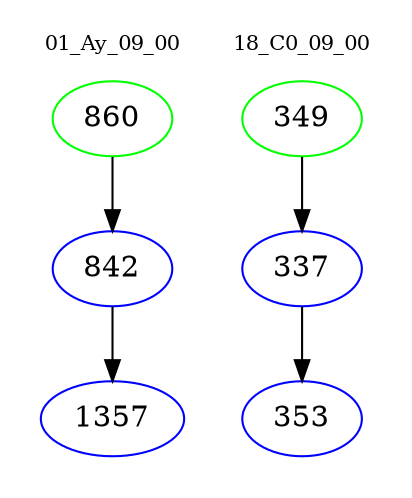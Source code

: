digraph{
subgraph cluster_0 {
color = white
label = "01_Ay_09_00";
fontsize=10;
T0_860 [label="860", color="green"]
T0_860 -> T0_842 [color="black"]
T0_842 [label="842", color="blue"]
T0_842 -> T0_1357 [color="black"]
T0_1357 [label="1357", color="blue"]
}
subgraph cluster_1 {
color = white
label = "18_C0_09_00";
fontsize=10;
T1_349 [label="349", color="green"]
T1_349 -> T1_337 [color="black"]
T1_337 [label="337", color="blue"]
T1_337 -> T1_353 [color="black"]
T1_353 [label="353", color="blue"]
}
}
